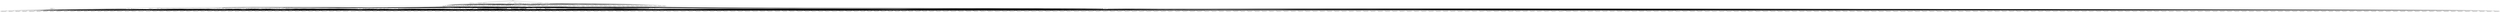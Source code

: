 strict digraph  {
	class_29 -> subclass_L;
	class_29 -> subclass_K;
	class_29 -> subclass_D;
	class_29 -> subclass_C;
	class_29 -> subclass_B;
	class_28 -> subclass_D;
	class_28 -> subclass_G;
	class_28 -> subclass_F;
	class_28 -> subclass_C;
	class_28 -> subclass_B;
	class_25 -> subclass_H;
	class_25 -> subclass_J;
	class_25 -> subclass_D;
	class_25 -> subclass_G;
	class_25 -> subclass_F;
	class_25 -> subclass_C;
	class_25 -> subclass_B;
	class_24 -> subclass_H;
	class_24 -> subclass_J;
	class_24 -> subclass_D;
	class_24 -> subclass_F;
	class_24 -> subclass_C;
	class_24 -> subclass_B;
	class_27 -> subclass_M;
	class_27 -> subclass_L;
	class_27 -> subclass_N;
	class_27 -> subclass_H;
	class_27 -> subclass_K;
	class_27 -> subclass_J;
	class_27 -> subclass_D;
	class_27 -> subclass_G;
	class_27 -> subclass_F;
	class_27 -> subclass_C;
	class_27 -> subclass_B;
	class_26 -> subclass_D;
	class_26 -> subclass_F;
	class_26 -> subclass_B;
	class_21 -> subclass_M;
	class_21 -> subclass_L;
	class_21 -> subclass_H;
	class_21 -> subclass_K;
	class_21 -> subclass_J;
	class_21 -> subclass_D;
	class_21 -> subclass_G;
	class_21 -> subclass_F;
	class_21 -> subclass_C;
	class_21 -> subclass_Y;
	class_21 -> subclass_V;
	class_21 -> subclass_Q;
	class_21 -> subclass_P;
	class_21 -> subclass_S;
	class_21 -> subclass_B;
	class_21 -> subclass_W;
	class_23 -> subclass_M;
	class_23 -> subclass_L;
	class_23 -> subclass_N;
	class_23 -> subclass_H;
	class_23 -> subclass_K;
	class_23 -> subclass_J;
	class_23 -> subclass_D;
	class_23 -> subclass_G;
	class_23 -> subclass_F;
	class_23 -> subclass_C;
	class_23 -> subclass_Q;
	class_23 -> subclass_P;
	class_23 -> subclass_R;
	class_23 -> subclass_B;
	class_22 -> subclass_K;
	class_22 -> subclass_D;
	class_22 -> subclass_G;
	class_22 -> subclass_F;
	class_22 -> subclass_C;
	class_22 -> subclass_B;
	subclass_M -> "main-group_0047";
	subclass_M -> "main-group_149";
	subclass_M -> "main-group_147";
	subclass_M -> "main-group_145";
	subclass_M -> "main-group_71";
	subclass_M -> "main-group_0001";
	subclass_M -> "main-group_0005";
	subclass_M -> "main-group_103";
	subclass_M -> "main-group_101";
	subclass_M -> "main-group_107";
	subclass_M -> "main-group_105";
	subclass_M -> "main-group_109";
	subclass_M -> "main-group_05";
	subclass_M -> "main-group_177";
	subclass_M -> "main-group_175";
	subclass_M -> "main-group_173";
	subclass_M -> "main-group_171";
	subclass_M -> "main-group_01";
	subclass_M -> "main-group_49";
	subclass_M -> "main-group_45";
	subclass_M -> "main-group_47";
	subclass_M -> "main-group_41";
	subclass_M -> "main-group_43";
	subclass_M -> "main-group_8";
	subclass_M -> "main-group_9";
	subclass_M -> "main-group_02";
	subclass_M -> "main-group_0";
	subclass_M -> "main-group_1";
	subclass_M -> "main-group_2";
	subclass_M -> "main-group_3";
	subclass_M -> "main-group_4";
	subclass_M -> "main-group_5";
	subclass_M -> "main-group_6";
	subclass_M -> "main-group_7";
	subclass_M -> "main-group_39";
	subclass_M -> "main-group_31";
	subclass_M -> "main-group_33";
	subclass_M -> "main-group_35";
	subclass_M -> "main-group_36";
	subclass_M -> "main-group_37";
	subclass_M -> "main-group_139";
	subclass_M -> "main-group_133";
	subclass_M -> "main-group_131";
	subclass_M -> "main-group_136";
	subclass_M -> "main-group_137";
	subclass_M -> "main-group_135";
	subclass_M -> "main-group_03";
	subclass_M -> "main-group_07";
	subclass_M -> "main-group_09";
	subclass_M -> "main-group_0011";
	subclass_M -> "main-group_143";
	subclass_M -> "main-group_141";
	subclass_M -> "main-group_165";
	subclass_M -> "main-group_167";
	subclass_M -> "main-group_161";
	subclass_M -> "main-group_163";
	subclass_M -> "main-group_169";
	subclass_M -> "main-group_59";
	subclass_M -> "main-group_57";
	subclass_M -> "main-group_55";
	subclass_M -> "main-group_53";
	subclass_M -> "main-group_51";
	subclass_M -> "main-group_129";
	subclass_M -> "main-group_121";
	subclass_M -> "main-group_123";
	subclass_M -> "main-group_125";
	subclass_M -> "main-group_127";
	subclass_M -> "main-group_12";
	subclass_M -> "main-group_13";
	subclass_M -> "main-group_10";
	subclass_M -> "main-group_11";
	subclass_M -> "main-group_16";
	subclass_M -> "main-group_17";
	subclass_M -> "main-group_14";
	subclass_M -> "main-group_15";
	subclass_M -> "main-group_19";
	subclass_M -> "main-group_0021";
	subclass_M -> "main-group_151";
	subclass_M -> "main-group_153";
	subclass_M -> "main-group_155";
	subclass_M -> "main-group_157";
	subclass_M -> "main-group_159";
	subclass_M -> "main-group_69";
	subclass_M -> "main-group_63";
	subclass_M -> "main-group_61";
	subclass_M -> "main-group_67";
	subclass_M -> "main-group_65";
	subclass_M -> "main-group_115";
	subclass_M -> "main-group_117";
	subclass_M -> "main-group_111";
	subclass_M -> "main-group_113";
	subclass_M -> "main-group_119";
	subclass_M -> "main-group_99";
	subclass_M -> "main-group_29";
	subclass_M -> "main-group_27";
	subclass_M -> "main-group_26";
	subclass_M -> "main-group_25";
	subclass_M -> "main-group_23";
	subclass_M -> "main-group_21";
	subclass_M -> "main-group_20";
	subclass_L -> "main-group_75";
	subclass_L -> "main-group_77";
	subclass_L -> "main-group_71";
	subclass_L -> "main-group_73";
	subclass_L -> "main-group_79";
	subclass_L -> "main-group_0003";
	subclass_L -> "main-group_0001";
	subclass_L -> "main-group_0004";
	subclass_L -> "main-group_0009";
	subclass_L -> "main-group_101";
	subclass_L -> "main-group_05";
	subclass_L -> "main-group_01";
	subclass_L -> "main-group_49";
	subclass_L -> "main-group_45";
	subclass_L -> "main-group_47";
	subclass_L -> "main-group_41";
	subclass_L -> "main-group_43";
	subclass_L -> "main-group_8";
	subclass_L -> "main-group_9";
	subclass_L -> "main-group_02";
	subclass_L -> "main-group_0";
	subclass_L -> "main-group_1";
	subclass_L -> "main-group_2";
	subclass_L -> "main-group_3";
	subclass_L -> "main-group_4";
	subclass_L -> "main-group_5";
	subclass_L -> "main-group_7";
	subclass_L -> "main-group_39";
	subclass_L -> "main-group_30";
	subclass_L -> "main-group_31";
	subclass_L -> "main-group_33";
	subclass_L -> "main-group_35";
	subclass_L -> "main-group_37";
	subclass_L -> "main-group_0059";
	subclass_L -> "main-group_0055";
	subclass_L -> "main-group_03";
	subclass_L -> "main-group_07";
	subclass_L -> "main-group_09";
	subclass_L -> "main-group_58";
	subclass_L -> "main-group_59";
	subclass_L -> "main-group_57";
	subclass_L -> "main-group_55";
	subclass_L -> "main-group_53";
	subclass_L -> "main-group_51";
	subclass_L -> "main-group_12";
	subclass_L -> "main-group_13";
	subclass_L -> "main-group_10";
	subclass_L -> "main-group_11";
	subclass_L -> "main-group_16";
	subclass_L -> "main-group_17";
	subclass_L -> "main-group_14";
	subclass_L -> "main-group_15";
	subclass_L -> "main-group_19";
	subclass_L -> "main-group_89";
	subclass_L -> "main-group_81";
	subclass_L -> "main-group_83";
	subclass_L -> "main-group_85";
	subclass_L -> "main-group_87";
	subclass_L -> "main-group_0023";
	subclass_L -> "main-group_69";
	subclass_L -> "main-group_63";
	subclass_L -> "main-group_61";
	subclass_L -> "main-group_67";
	subclass_L -> "main-group_65";
	subclass_L -> "main-group_99";
	subclass_L -> "main-group_93";
	subclass_L -> "main-group_91";
	subclass_L -> "main-group_97";
	subclass_L -> "main-group_95";
	subclass_L -> "main-group_29";
	subclass_L -> "main-group_28";
	subclass_L -> "main-group_27";
	subclass_L -> "main-group_26";
	subclass_L -> "main-group_25";
	subclass_L -> "main-group_24";
	subclass_L -> "main-group_23";
	subclass_L -> "main-group_22";
	subclass_L -> "main-group_21";
	subclass_N -> "main-group_0033";
	subclass_N -> "main-group_0031";
	subclass_N -> "main-group_80";
	subclass_N -> "main-group_70";
	subclass_N -> "main-group_0002";
	subclass_N -> "main-group_0007";
	subclass_N -> "main-group_0005";
	subclass_N -> "main-group_0009";
	subclass_N -> "main-group_101";
	subclass_N -> "main-group_05";
	subclass_N -> "main-group_04";
	subclass_N -> "main-group_01";
	subclass_N -> "main-group_49";
	subclass_N -> "main-group_45";
	subclass_N -> "main-group_47";
	subclass_N -> "main-group_41";
	subclass_N -> "main-group_40";
	subclass_N -> "main-group_43";
	subclass_N -> "main-group_9";
	subclass_N -> "main-group_02";
	subclass_N -> "main-group_1";
	subclass_N -> "main-group_2";
	subclass_N -> "main-group_3";
	subclass_N -> "main-group_4";
	subclass_N -> "main-group_5";
	subclass_N -> "main-group_6";
	subclass_N -> "main-group_7";
	subclass_N -> "main-group_39";
	subclass_N -> "main-group_30";
	subclass_N -> "main-group_31";
	subclass_N -> "main-group_33";
	subclass_N -> "main-group_35";
	subclass_N -> "main-group_37";
	subclass_N -> "main-group_03";
	subclass_N -> "main-group_07";
	subclass_N -> "main-group_09";
	subclass_N -> "main-group_0011";
	subclass_N -> "main-group_59";
	subclass_N -> "main-group_57";
	subclass_N -> "main-group_55";
	subclass_N -> "main-group_53";
	subclass_N -> "main-group_50";
	subclass_N -> "main-group_51";
	subclass_N -> "main-group_12";
	subclass_N -> "main-group_13";
	subclass_N -> "main-group_10";
	subclass_N -> "main-group_11";
	subclass_N -> "main-group_17";
	subclass_N -> "main-group_15";
	subclass_N -> "main-group_19";
	subclass_N -> "main-group_63";
	subclass_N -> "main-group_61";
	subclass_N -> "main-group_60";
	subclass_N -> "main-group_65";
	subclass_N -> "main-group_99";
	subclass_N -> "main-group_29";
	subclass_N -> "main-group_27";
	subclass_N -> "main-group_25";
	subclass_N -> "main-group_24";
	subclass_N -> "main-group_23";
	subclass_N -> "main-group_22";
	subclass_N -> "main-group_21";
	subclass_N -> "main-group_20";
	subclass_H -> "main-group_0048";
	subclass_H -> "main-group_0033";
	subclass_H -> "main-group_75";
	subclass_H -> "main-group_77";
	subclass_H -> "main-group_71";
	subclass_H -> "main-group_73";
	subclass_H -> "main-group_79";
	subclass_H -> "main-group_0003";
	subclass_H -> "main-group_0001";
	subclass_H -> "main-group_0007";
	subclass_H -> "main-group_05";
	subclass_H -> "main-group_04";
	subclass_H -> "main-group_01";
	subclass_H -> "main-group_49";
	subclass_H -> "main-group_48";
	subclass_H -> "main-group_45";
	subclass_H -> "main-group_47";
	subclass_H -> "main-group_41";
	subclass_H -> "main-group_40";
	subclass_H -> "main-group_43";
	subclass_H -> "main-group_42";
	subclass_H -> "main-group_8";
	subclass_H -> "main-group_9";
	subclass_H -> "main-group_1";
	subclass_H -> "main-group_2";
	subclass_H -> "main-group_3";
	subclass_H -> "main-group_4";
	subclass_H -> "main-group_5";
	subclass_H -> "main-group_6";
	subclass_H -> "main-group_7";
	subclass_H -> "main-group_39";
	subclass_H -> "main-group_30";
	subclass_H -> "main-group_31";
	subclass_H -> "main-group_33";
	subclass_H -> "main-group_35";
	subclass_H -> "main-group_36";
	subclass_H -> "main-group_37";
	subclass_H -> "main-group_03";
	subclass_H -> "main-group_07";
	subclass_H -> "main-group_06";
	subclass_H -> "main-group_09";
	subclass_H -> "main-group_0015";
	subclass_H -> "main-group_59";
	subclass_H -> "main-group_57";
	subclass_H -> "main-group_54";
	subclass_H -> "main-group_55";
	subclass_H -> "main-group_53";
	subclass_H -> "main-group_50";
	subclass_H -> "main-group_51";
	subclass_H -> "main-group_12";
	subclass_H -> "main-group_13";
	subclass_H -> "main-group_10";
	subclass_H -> "main-group_11";
	subclass_H -> "main-group_16";
	subclass_H -> "main-group_17";
	subclass_H -> "main-group_14";
	subclass_H -> "main-group_15";
	subclass_H -> "main-group_18";
	subclass_H -> "main-group_19";
	subclass_H -> "main-group_89";
	subclass_H -> "main-group_81";
	subclass_H -> "main-group_83";
	subclass_H -> "main-group_85";
	subclass_H -> "main-group_87";
	subclass_H -> "main-group_69";
	subclass_H -> "main-group_63";
	subclass_H -> "main-group_61";
	subclass_H -> "main-group_60";
	subclass_H -> "main-group_67";
	subclass_H -> "main-group_65";
	subclass_H -> "main-group_99";
	subclass_H -> "main-group_29";
	subclass_H -> "main-group_27";
	subclass_H -> "main-group_26";
	subclass_H -> "main-group_25";
	subclass_H -> "main-group_23";
	subclass_H -> "main-group_21";
	subclass_H -> "main-group_20";
	subclass_K -> "main-group_0047";
	subclass_K -> "main-group_0044";
	subclass_K -> "main-group_0038";
	subclass_K -> "main-group_0039";
	subclass_K -> "main-group_0031";
	subclass_K -> "main-group_0036";
	subclass_K -> "main-group_80";
	subclass_K -> "main-group_74";
	subclass_K -> "main-group_75";
	subclass_K -> "main-group_77";
	subclass_K -> "main-group_71";
	subclass_K -> "main-group_73";
	subclass_K -> "main-group_79";
	subclass_K -> "main-group_0003";
	subclass_K -> "main-group_0001";
	subclass_K -> "main-group_0005";
	subclass_K -> "main-group_0009";
	subclass_K -> "main-group_0008";
	subclass_K -> "main-group_103";
	subclass_K -> "main-group_101";
	subclass_K -> "main-group_105";
	subclass_K -> "main-group_05";
	subclass_K -> "main-group_01";
	subclass_K -> "main-group_49";
	subclass_K -> "main-group_48";
	subclass_K -> "main-group_45";
	subclass_K -> "main-group_44";
	subclass_K -> "main-group_47";
	subclass_K -> "main-group_41";
	subclass_K -> "main-group_40";
	subclass_K -> "main-group_43";
	subclass_K -> "main-group_8";
	subclass_K -> "main-group_9";
	subclass_K -> "main-group_0";
	subclass_K -> "main-group_1";
	subclass_K -> "main-group_2";
	subclass_K -> "main-group_3";
	subclass_K -> "main-group_4";
	subclass_K -> "main-group_5";
	subclass_K -> "main-group_6";
	subclass_K -> "main-group_7";
	subclass_K -> "main-group_38";
	subclass_K -> "main-group_39";
	subclass_K -> "main-group_30";
	subclass_K -> "main-group_31";
	subclass_K -> "main-group_33";
	subclass_K -> "main-group_35";
	subclass_K -> "main-group_36";
	subclass_K -> "main-group_37";
	subclass_K -> "main-group_133";
	subclass_K -> "main-group_131";
	subclass_K -> "main-group_135";
	subclass_K -> "main-group_03";
	subclass_K -> "main-group_07";
	subclass_K -> "main-group_09";
	subclass_K -> "main-group_0017";
	subclass_K -> "main-group_0019";
	subclass_K -> "main-group_505";
	subclass_K -> "main-group_227";
	subclass_K -> "main-group_59";
	subclass_K -> "main-group_57";
	subclass_K -> "main-group_55";
	subclass_K -> "main-group_53";
	subclass_K -> "main-group_50";
	subclass_K -> "main-group_51";
	subclass_K -> "main-group_129";
	subclass_K -> "main-group_125";
	subclass_K -> "main-group_127";
	subclass_K -> "main-group_12";
	subclass_K -> "main-group_13";
	subclass_K -> "main-group_10";
	subclass_K -> "main-group_11";
	subclass_K -> "main-group_16";
	subclass_K -> "main-group_17";
	subclass_K -> "main-group_14";
	subclass_K -> "main-group_15";
	subclass_K -> "main-group_19";
	subclass_K -> "main-group_89";
	subclass_K -> "main-group_81";
	subclass_K -> "main-group_83";
	subclass_K -> "main-group_85";
	subclass_K -> "main-group_87";
	subclass_K -> "main-group_301";
	subclass_K -> "main-group_307";
	subclass_K -> "main-group_309";
	subclass_K -> "main-group_69";
	subclass_K -> "main-group_63";
	subclass_K -> "main-group_61";
	subclass_K -> "main-group_67";
	subclass_K -> "main-group_65";
	subclass_K -> "main-group_705";
	subclass_K -> "main-group_99";
	subclass_K -> "main-group_93";
	subclass_K -> "main-group_91";
	subclass_K -> "main-group_96";
	subclass_K -> "main-group_97";
	subclass_K -> "main-group_95";
	subclass_K -> "main-group_29";
	subclass_K -> "main-group_28";
	subclass_K -> "main-group_27";
	subclass_K -> "main-group_26";
	subclass_K -> "main-group_25";
	subclass_K -> "main-group_24";
	subclass_K -> "main-group_23";
	subclass_K -> "main-group_21";
	subclass_K -> "main-group_20";
	subclass_J -> "main-group_201";
	subclass_J -> "main-group_191";
	subclass_J -> "main-group_149";
	subclass_J -> "main-group_147";
	subclass_J -> "main-group_145";
	subclass_J -> "main-group_75";
	subclass_J -> "main-group_71";
	subclass_J -> "main-group_73";
	subclass_J -> "main-group_0003";
	subclass_J -> "main-group_103";
	subclass_J -> "main-group_101";
	subclass_J -> "main-group_107";
	subclass_J -> "main-group_105";
	subclass_J -> "main-group_109";
	subclass_J -> "main-group_197";
	subclass_J -> "main-group_05";
	subclass_J -> "main-group_177";
	subclass_J -> "main-group_175";
	subclass_J -> "main-group_171";
	subclass_J -> "main-group_179";
	subclass_J -> "main-group_01";
	subclass_J -> "main-group_49";
	subclass_J -> "main-group_45";
	subclass_J -> "main-group_44";
	subclass_J -> "main-group_47";
	subclass_J -> "main-group_41";
	subclass_J -> "main-group_40";
	subclass_J -> "main-group_43";
	subclass_J -> "main-group_42";
	subclass_J -> "main-group_8";
	subclass_J -> "main-group_9";
	subclass_J -> "main-group_02";
	subclass_J -> "main-group_1";
	subclass_J -> "main-group_2";
	subclass_J -> "main-group_3";
	subclass_J -> "main-group_4";
	subclass_J -> "main-group_5";
	subclass_J -> "main-group_6";
	subclass_J -> "main-group_7";
	subclass_J -> "main-group_38";
	subclass_J -> "main-group_39";
	subclass_J -> "main-group_193";
	subclass_J -> "main-group_08";
	subclass_J -> "main-group_31";
	subclass_J -> "main-group_32";
	subclass_J -> "main-group_33";
	subclass_J -> "main-group_35";
	subclass_J -> "main-group_36";
	subclass_J -> "main-group_37";
	subclass_J -> "main-group_139";
	subclass_J -> "main-group_133";
	subclass_J -> "main-group_131";
	subclass_J -> "main-group_135";
	subclass_J -> "main-group_03";
	subclass_J -> "main-group_07";
	subclass_J -> "main-group_09";
	subclass_J -> "main-group_143";
	subclass_J -> "main-group_167";
	subclass_J -> "main-group_161";
	subclass_J -> "main-group_163";
	subclass_J -> "main-group_169";
	subclass_J -> "main-group_53";
	subclass_J -> "main-group_50";
	subclass_J -> "main-group_51";
	subclass_J -> "main-group_129";
	subclass_J -> "main-group_121";
	subclass_J -> "main-group_123";
	subclass_J -> "main-group_125";
	subclass_J -> "main-group_127";
	subclass_J -> "main-group_12";
	subclass_J -> "main-group_13";
	subclass_J -> "main-group_10";
	subclass_J -> "main-group_11";
	subclass_J -> "main-group_16";
	subclass_J -> "main-group_17";
	subclass_J -> "main-group_14";
	subclass_J -> "main-group_15";
	subclass_J -> "main-group_18";
	subclass_J -> "main-group_19";
	subclass_J -> "main-group_199";
	subclass_J -> "main-group_195";
	subclass_J -> "main-group_183";
	subclass_J -> "main-group_181";
	subclass_J -> "main-group_151";
	subclass_J -> "main-group_153";
	subclass_J -> "main-group_155";
	subclass_J -> "main-group_157";
	subclass_J -> "main-group_159";
	subclass_J -> "main-group_69";
	subclass_J -> "main-group_63";
	subclass_J -> "main-group_61";
	subclass_J -> "main-group_65";
	subclass_J -> "main-group_115";
	subclass_J -> "main-group_111";
	subclass_J -> "main-group_113";
	subclass_J -> "main-group_119";
	subclass_J -> "main-group_189";
	subclass_J -> "main-group_99";
	subclass_J -> "main-group_29";
	subclass_J -> "main-group_27";
	subclass_J -> "main-group_25";
	subclass_J -> "main-group_23";
	subclass_J -> "main-group_21";
	subclass_J -> "main-group_20";
	subclass_E -> "main-group_1";
	subclass_E -> "main-group_3";
	subclass_D -> "main-group_0047";
	subclass_D -> "main-group_331";
	subclass_D -> "main-group_487";
	subclass_D -> "main-group_489";
	subclass_D -> "main-group_209";
	subclass_D -> "main-group_201";
	subclass_D -> "main-group_203";
	subclass_D -> "main-group_205";
	subclass_D -> "main-group_207";
	subclass_D -> "main-group_419";
	subclass_D -> "main-group_80";
	subclass_D -> "main-group_415";
	subclass_D -> "main-group_417";
	subclass_D -> "main-group_411";
	subclass_D -> "main-group_413";
	subclass_D -> "main-group_339";
	subclass_D -> "main-group_191";
	subclass_D -> "main-group_149";
	subclass_D -> "main-group_147";
	subclass_D -> "main-group_145";
	subclass_D -> "main-group_337";
	subclass_D -> "main-group_333";
	subclass_D -> "main-group_75";
	subclass_D -> "main-group_76";
	subclass_D -> "main-group_77";
	subclass_D -> "main-group_71";
	subclass_D -> "main-group_73";
	subclass_D -> "main-group_78";
	subclass_D -> "main-group_79";
	subclass_D -> "main-group_0003";
	subclass_D -> "main-group_0001";
	subclass_D -> "main-group_0005";
	subclass_D -> "main-group_0009";
	subclass_D -> "main-group_249";
	subclass_D -> "main-group_245";
	subclass_D -> "main-group_247";
	subclass_D -> "main-group_241";
	subclass_D -> "main-group_243";
	subclass_D -> "main-group_451";
	subclass_D -> "main-group_519";
	subclass_D -> "main-group_453";
	subclass_D -> "main-group_455";
	subclass_D -> "main-group_457";
	subclass_D -> "main-group_459";
	subclass_D -> "main-group_513";
	subclass_D -> "main-group_515";
	subclass_D -> "main-group_517";
	subclass_D -> "main-group_103";
	subclass_D -> "main-group_101";
	subclass_D -> "main-group_100";
	subclass_D -> "main-group_107";
	subclass_D -> "main-group_105";
	subclass_D -> "main-group_109";
	subclass_D -> "main-group_197";
	subclass_D -> "main-group_05";
	subclass_D -> "main-group_177";
	subclass_D -> "main-group_175";
	subclass_D -> "main-group_173";
	subclass_D -> "main-group_171";
	subclass_D -> "main-group_179";
	subclass_D -> "main-group_275";
	subclass_D -> "main-group_01";
	subclass_D -> "main-group_49";
	subclass_D -> "main-group_48";
	subclass_D -> "main-group_45";
	subclass_D -> "main-group_44";
	subclass_D -> "main-group_47";
	subclass_D -> "main-group_46";
	subclass_D -> "main-group_41";
	subclass_D -> "main-group_40";
	subclass_D -> "main-group_43";
	subclass_D -> "main-group_42";
	subclass_D -> "main-group_8";
	subclass_D -> "main-group_9";
	subclass_D -> "main-group_1";
	subclass_D -> "main-group_2";
	subclass_D -> "main-group_3";
	subclass_D -> "main-group_4";
	subclass_D -> "main-group_5";
	subclass_D -> "main-group_6";
	subclass_D -> "main-group_7";
	subclass_D -> "main-group_39";
	subclass_D -> "main-group_193";
	subclass_D -> "main-group_30";
	subclass_D -> "main-group_31";
	subclass_D -> "main-group_33";
	subclass_D -> "main-group_34";
	subclass_D -> "main-group_35";
	subclass_D -> "main-group_36";
	subclass_D -> "main-group_37";
	subclass_D -> "main-group_0057";
	subclass_D -> "main-group_281";
	subclass_D -> "main-group_283";
	subclass_D -> "main-group_285";
	subclass_D -> "main-group_323";
	subclass_D -> "main-group_321";
	subclass_D -> "main-group_327";
	subclass_D -> "main-group_325";
	subclass_D -> "main-group_495";
	subclass_D -> "main-group_497";
	subclass_D -> "main-group_491";
	subclass_D -> "main-group_493";
	subclass_D -> "main-group_499";
	subclass_D -> "main-group_498";
	subclass_D -> "main-group_217";
	subclass_D -> "main-group_215";
	subclass_D -> "main-group_213";
	subclass_D -> "main-group_211";
	subclass_D -> "main-group_219";
	subclass_D -> "main-group_421";
	subclass_D -> "main-group_271";
	subclass_D -> "main-group_273";
	subclass_D -> "main-group_139";
	subclass_D -> "main-group_133";
	subclass_D -> "main-group_131";
	subclass_D -> "main-group_137";
	subclass_D -> "main-group_135";
	subclass_D -> "main-group_277";
	subclass_D -> "main-group_03";
	subclass_D -> "main-group_07";
	subclass_D -> "main-group_06";
	subclass_D -> "main-group_09";
	subclass_D -> "main-group_0013";
	subclass_D -> "main-group_0019";
	subclass_D -> "main-group_473";
	subclass_D -> "main-group_259";
	subclass_D -> "main-group_253";
	subclass_D -> "main-group_251";
	subclass_D -> "main-group_257";
	subclass_D -> "main-group_255";
	subclass_D -> "main-group_313";
	subclass_D -> "main-group_317";
	subclass_D -> "main-group_315";
	subclass_D -> "main-group_143";
	subclass_D -> "main-group_319";
	subclass_D -> "main-group_461";
	subclass_D -> "main-group_463";
	subclass_D -> "main-group_507";
	subclass_D -> "main-group_505";
	subclass_D -> "main-group_503";
	subclass_D -> "main-group_141";
	subclass_D -> "main-group_501";
	subclass_D -> "main-group_229";
	subclass_D -> "main-group_227";
	subclass_D -> "main-group_225";
	subclass_D -> "main-group_223";
	subclass_D -> "main-group_221";
	subclass_D -> "main-group_165";
	subclass_D -> "main-group_167";
	subclass_D -> "main-group_161";
	subclass_D -> "main-group_163";
	subclass_D -> "main-group_169";
	subclass_D -> "main-group_59";
	subclass_D -> "main-group_57";
	subclass_D -> "main-group_55";
	subclass_D -> "main-group_53";
	subclass_D -> "main-group_50";
	subclass_D -> "main-group_51";
	subclass_D -> "main-group_295";
	subclass_D -> "main-group_293";
	subclass_D -> "main-group_291";
	subclass_D -> "main-group_263";
	subclass_D -> "main-group_261";
	subclass_D -> "main-group_267";
	subclass_D -> "main-group_265";
	subclass_D -> "main-group_345";
	subclass_D -> "main-group_347";
	subclass_D -> "main-group_269";
	subclass_D -> "main-group_341";
	subclass_D -> "main-group_129";
	subclass_D -> "main-group_121";
	subclass_D -> "main-group_123";
	subclass_D -> "main-group_125";
	subclass_D -> "main-group_127";
	subclass_D -> "main-group_12";
	subclass_D -> "main-group_13";
	subclass_D -> "main-group_10";
	subclass_D -> "main-group_11";
	subclass_D -> "main-group_16";
	subclass_D -> "main-group_17";
	subclass_D -> "main-group_14";
	subclass_D -> "main-group_15";
	subclass_D -> "main-group_18";
	subclass_D -> "main-group_19";
	subclass_D -> "main-group_89";
	subclass_D -> "main-group_88";
	subclass_D -> "main-group_199";
	subclass_D -> "main-group_81";
	subclass_D -> "main-group_195";
	subclass_D -> "main-group_83";
	subclass_D -> "main-group_82";
	subclass_D -> "main-group_85";
	subclass_D -> "main-group_84";
	subclass_D -> "main-group_87";
	subclass_D -> "main-group_86";
	subclass_D -> "main-group_311";
	subclass_D -> "main-group_301";
	subclass_D -> "main-group_303";
	subclass_D -> "main-group_305";
	subclass_D -> "main-group_307";
	subclass_D -> "main-group_309";
	subclass_D -> "main-group_471";
	subclass_D -> "main-group_477";
	subclass_D -> "main-group_475";
	subclass_D -> "main-group_183";
	subclass_D -> "main-group_0027";
	subclass_D -> "main-group_181";
	subclass_D -> "main-group_0023";
	subclass_D -> "main-group_187";
	subclass_D -> "main-group_239";
	subclass_D -> "main-group_235";
	subclass_D -> "main-group_237";
	subclass_D -> "main-group_231";
	subclass_D -> "main-group_233";
	subclass_D -> "main-group_409";
	subclass_D -> "main-group_407";
	subclass_D -> "main-group_405";
	subclass_D -> "main-group_403";
	subclass_D -> "main-group_401";
	subclass_D -> "main-group_151";
	subclass_D -> "main-group_153";
	subclass_D -> "main-group_155";
	subclass_D -> "main-group_157";
	subclass_D -> "main-group_159";
	subclass_D -> "main-group_69";
	subclass_D -> "main-group_63";
	subclass_D -> "main-group_61";
	subclass_D -> "main-group_67";
	subclass_D -> "main-group_66";
	subclass_D -> "main-group_65";
	subclass_D -> "main-group_999";
	subclass_D -> "main-group_279";
	subclass_D -> "main-group_521";
	subclass_D -> "main-group_115";
	subclass_D -> "main-group_117";
	subclass_D -> "main-group_111";
	subclass_D -> "main-group_113";
	subclass_D -> "main-group_119";
	subclass_D -> "main-group_335";
	subclass_D -> "main-group_189";
	subclass_D -> "main-group_99";
	subclass_D -> "main-group_93";
	subclass_D -> "main-group_90";
	subclass_D -> "main-group_91";
	subclass_D -> "main-group_185";
	subclass_D -> "main-group_95";
	subclass_D -> "main-group_29";
	subclass_D -> "main-group_28";
	subclass_D -> "main-group_27";
	subclass_D -> "main-group_26";
	subclass_D -> "main-group_25";
	subclass_D -> "main-group_24";
	subclass_D -> "main-group_23";
	subclass_D -> "main-group_22";
	subclass_D -> "main-group_21";
	subclass_D -> "main-group_20";
	subclass_G -> "main-group_0047";
	subclass_G -> "main-group_75";
	subclass_G -> "main-group_77";
	subclass_G -> "main-group_70";
	subclass_G -> "main-group_71";
	subclass_G -> "main-group_73";
	subclass_G -> "main-group_79";
	subclass_G -> "main-group_0001";
	subclass_G -> "main-group_0007";
	subclass_G -> "main-group_101";
	subclass_G -> "main-group_05";
	subclass_G -> "main-group_04";
	subclass_G -> "main-group_01";
	subclass_G -> "main-group_49";
	subclass_G -> "main-group_45";
	subclass_G -> "main-group_47";
	subclass_G -> "main-group_41";
	subclass_G -> "main-group_43";
	subclass_G -> "main-group_8";
	subclass_G -> "main-group_9";
	subclass_G -> "main-group_0";
	subclass_G -> "main-group_1";
	subclass_G -> "main-group_2";
	subclass_G -> "main-group_3";
	subclass_G -> "main-group_4";
	subclass_G -> "main-group_5";
	subclass_G -> "main-group_6";
	subclass_G -> "main-group_7";
	subclass_G -> "main-group_39";
	subclass_G -> "main-group_30";
	subclass_G -> "main-group_31";
	subclass_G -> "main-group_32";
	subclass_G -> "main-group_33";
	subclass_G -> "main-group_35";
	subclass_G -> "main-group_37";
	subclass_G -> "main-group_03";
	subclass_G -> "main-group_07";
	subclass_G -> "main-group_09";
	subclass_G -> "main-group_59";
	subclass_G -> "main-group_56";
	subclass_G -> "main-group_57";
	subclass_G -> "main-group_54";
	subclass_G -> "main-group_55";
	subclass_G -> "main-group_53";
	subclass_G -> "main-group_50";
	subclass_G -> "main-group_51";
	subclass_G -> "main-group_12";
	subclass_G -> "main-group_13";
	subclass_G -> "main-group_10";
	subclass_G -> "main-group_11";
	subclass_G -> "main-group_16";
	subclass_G -> "main-group_17";
	subclass_G -> "main-group_14";
	subclass_G -> "main-group_15";
	subclass_G -> "main-group_18";
	subclass_G -> "main-group_19";
	subclass_G -> "main-group_81";
	subclass_G -> "main-group_83";
	subclass_G -> "main-group_85";
	subclass_G -> "main-group_69";
	subclass_G -> "main-group_63";
	subclass_G -> "main-group_61";
	subclass_G -> "main-group_60";
	subclass_G -> "main-group_67";
	subclass_G -> "main-group_65";
	subclass_G -> "main-group_64";
	subclass_G -> "main-group_0077";
	subclass_G -> "main-group_99";
	subclass_G -> "main-group_29";
	subclass_G -> "main-group_28";
	subclass_G -> "main-group_27";
	subclass_G -> "main-group_25";
	subclass_G -> "main-group_23";
	subclass_G -> "main-group_21";
	subclass_F -> "main-group_75";
	subclass_F -> "main-group_71";
	subclass_F -> "main-group_73";
	subclass_F -> "main-group_79";
	subclass_F -> "main-group_0003";
	subclass_F -> "main-group_0001";
	subclass_F -> "main-group_0007";
	subclass_F -> "main-group_0005";
	subclass_F -> "main-group_0009";
	subclass_F -> "main-group_244";
	subclass_F -> "main-group_246";
	subclass_F -> "main-group_240";
	subclass_F -> "main-group_242";
	subclass_F -> "main-group_103";
	subclass_F -> "main-group_101";
	subclass_F -> "main-group_05";
	subclass_F -> "main-group_171";
	subclass_F -> "main-group_04";
	subclass_F -> "main-group_275";
	subclass_F -> "main-group_01";
	subclass_F -> "main-group_49";
	subclass_F -> "main-group_45";
	subclass_F -> "main-group_47";
	subclass_F -> "main-group_41";
	subclass_F -> "main-group_40";
	subclass_F -> "main-group_43";
	subclass_F -> "main-group_8";
	subclass_F -> "main-group_9";
	subclass_F -> "main-group_02";
	subclass_F -> "main-group_0";
	subclass_F -> "main-group_1";
	subclass_F -> "main-group_2";
	subclass_F -> "main-group_3";
	subclass_F -> "main-group_4";
	subclass_F -> "main-group_5";
	subclass_F -> "main-group_6";
	subclass_F -> "main-group_7";
	subclass_F -> "main-group_38";
	subclass_F -> "main-group_39";
	subclass_F -> "main-group_30";
	subclass_F -> "main-group_31";
	subclass_F -> "main-group_32";
	subclass_F -> "main-group_33";
	subclass_F -> "main-group_34";
	subclass_F -> "main-group_35";
	subclass_F -> "main-group_36";
	subclass_F -> "main-group_37";
	subclass_F -> "main-group_283";
	subclass_F -> "main-group_285";
	subclass_F -> "main-group_287";
	subclass_F -> "main-group_289";
	subclass_F -> "main-group_216";
	subclass_F -> "main-group_214";
	subclass_F -> "main-group_212";
	subclass_F -> "main-group_210";
	subclass_F -> "main-group_218";
	subclass_F -> "main-group_271";
	subclass_F -> "main-group_273";
	subclass_F -> "main-group_138";
	subclass_F -> "main-group_132";
	subclass_F -> "main-group_130";
	subclass_F -> "main-group_136";
	subclass_F -> "main-group_134";
	subclass_F -> "main-group_03";
	subclass_F -> "main-group_07";
	subclass_F -> "main-group_09";
	subclass_F -> "main-group_0013";
	subclass_F -> "main-group_259";
	subclass_F -> "main-group_253";
	subclass_F -> "main-group_251";
	subclass_F -> "main-group_257";
	subclass_F -> "main-group_255";
	subclass_F -> "main-group_0015";
	subclass_F -> "main-group_228";
	subclass_F -> "main-group_226";
	subclass_F -> "main-group_224";
	subclass_F -> "main-group_222";
	subclass_F -> "main-group_220";
	subclass_F -> "main-group_165";
	subclass_F -> "main-group_167";
	subclass_F -> "main-group_161";
	subclass_F -> "main-group_169";
	subclass_F -> "main-group_58";
	subclass_F -> "main-group_59";
	subclass_F -> "main-group_57";
	subclass_F -> "main-group_55";
	subclass_F -> "main-group_53";
	subclass_F -> "main-group_51";
	subclass_F -> "main-group_299";
	subclass_F -> "main-group_297";
	subclass_F -> "main-group_295";
	subclass_F -> "main-group_293";
	subclass_F -> "main-group_292";
	subclass_F -> "main-group_291";
	subclass_F -> "main-group_290";
	subclass_F -> "main-group_263";
	subclass_F -> "main-group_261";
	subclass_F -> "main-group_267";
	subclass_F -> "main-group_265";
	subclass_F -> "main-group_128";
	subclass_F -> "main-group_120";
	subclass_F -> "main-group_122";
	subclass_F -> "main-group_124";
	subclass_F -> "main-group_126";
	subclass_F -> "main-group_12";
	subclass_F -> "main-group_13";
	subclass_F -> "main-group_10";
	subclass_F -> "main-group_11";
	subclass_F -> "main-group_16";
	subclass_F -> "main-group_17";
	subclass_F -> "main-group_14";
	subclass_F -> "main-group_15";
	subclass_F -> "main-group_18";
	subclass_F -> "main-group_19";
	subclass_F -> "main-group_89";
	subclass_F -> "main-group_81";
	subclass_F -> "main-group_83";
	subclass_F -> "main-group_85";
	subclass_F -> "main-group_87";
	subclass_F -> "main-group_0029";
	subclass_F -> "main-group_0025";
	subclass_F -> "main-group_0027";
	subclass_F -> "main-group_238";
	subclass_F -> "main-group_234";
	subclass_F -> "main-group_236";
	subclass_F -> "main-group_230";
	subclass_F -> "main-group_232";
	subclass_F -> "main-group_151";
	subclass_F -> "main-group_153";
	subclass_F -> "main-group_157";
	subclass_F -> "main-group_159";
	subclass_F -> "main-group_69";
	subclass_F -> "main-group_63";
	subclass_F -> "main-group_61";
	subclass_F -> "main-group_60";
	subclass_F -> "main-group_67";
	subclass_F -> "main-group_65";
	subclass_F -> "main-group_279";
	subclass_F -> "main-group_114";
	subclass_F -> "main-group_116";
	subclass_F -> "main-group_110";
	subclass_F -> "main-group_112";
	subclass_F -> "main-group_118";
	subclass_F -> "main-group_99";
	subclass_F -> "main-group_93";
	subclass_F -> "main-group_95";
	subclass_F -> "main-group_29";
	subclass_F -> "main-group_28";
	subclass_F -> "main-group_27";
	subclass_F -> "main-group_26";
	subclass_F -> "main-group_25";
	subclass_F -> "main-group_24";
	subclass_F -> "main-group_23";
	subclass_F -> "main-group_22";
	subclass_F -> "main-group_21";
	subclass_F -> "main-group_20";
	subclass_A -> "main-group_9";
	subclass_A -> "main-group_1";
	subclass_A -> "main-group_3";
	subclass_A -> "main-group_5";
	subclass_A -> "main-group_7";
	subclass_A -> "main-group_31";
	subclass_A -> "main-group_33";
	subclass_A -> "main-group_35";
	subclass_A -> "main-group_09";
	subclass_A -> "main-group_13";
	subclass_A -> "main-group_11";
	subclass_A -> "main-group_17";
	subclass_A -> "main-group_15";
	subclass_A -> "main-group_19";
	subclass_A -> "main-group_0021";
	subclass_A -> "main-group_99";
	subclass_A -> "main-group_29";
	subclass_A -> "main-group_27";
	subclass_A -> "main-group_25";
	subclass_A -> "main-group_23";
	subclass_A -> "main-group_21";
	subclass_C -> "main-group_0041";
	subclass_C -> "main-group_331";
	subclass_C -> "main-group_209";
	subclass_C -> "main-group_201";
	subclass_C -> "main-group_203";
	subclass_C -> "main-group_205";
	subclass_C -> "main-group_207";
	subclass_C -> "main-group_337";
	subclass_C -> "main-group_333";
	subclass_C -> "main-group_70";
	subclass_C -> "main-group_71";
	subclass_C -> "main-group_73";
	subclass_C -> "main-group_0003";
	subclass_C -> "main-group_0002";
	subclass_C -> "main-group_0001";
	subclass_C -> "main-group_0007";
	subclass_C -> "main-group_0009";
	subclass_C -> "main-group_249";
	subclass_C -> "main-group_245";
	subclass_C -> "main-group_247";
	subclass_C -> "main-group_241";
	subclass_C -> "main-group_243";
	subclass_C -> "main-group_101";
	subclass_C -> "main-group_05";
	subclass_C -> "main-group_04";
	subclass_C -> "main-group_275";
	subclass_C -> "main-group_01";
	subclass_C -> "main-group_49";
	subclass_C -> "main-group_45";
	subclass_C -> "main-group_44";
	subclass_C -> "main-group_47";
	subclass_C -> "main-group_46";
	subclass_C -> "main-group_41";
	subclass_C -> "main-group_43";
	subclass_C -> "main-group_8";
	subclass_C -> "main-group_9";
	subclass_C -> "main-group_02";
	subclass_C -> "main-group_0";
	subclass_C -> "main-group_1";
	subclass_C -> "main-group_2";
	subclass_C -> "main-group_3";
	subclass_C -> "main-group_4";
	subclass_C -> "main-group_5";
	subclass_C -> "main-group_6";
	subclass_C -> "main-group_7";
	subclass_C -> "main-group_38";
	subclass_C -> "main-group_39";
	subclass_C -> "main-group_30";
	subclass_C -> "main-group_31";
	subclass_C -> "main-group_32";
	subclass_C -> "main-group_33";
	subclass_C -> "main-group_35";
	subclass_C -> "main-group_37";
	subclass_C -> "main-group_281";
	subclass_C -> "main-group_329";
	subclass_C -> "main-group_323";
	subclass_C -> "main-group_321";
	subclass_C -> "main-group_327";
	subclass_C -> "main-group_325";
	subclass_C -> "main-group_217";
	subclass_C -> "main-group_215";
	subclass_C -> "main-group_213";
	subclass_C -> "main-group_211";
	subclass_C -> "main-group_219";
	subclass_C -> "main-group_271";
	subclass_C -> "main-group_273";
	subclass_C -> "main-group_277";
	subclass_C -> "main-group_03";
	subclass_C -> "main-group_07";
	subclass_C -> "main-group_09";
	subclass_C -> "main-group_0011";
	subclass_C -> "main-group_0013";
	subclass_C -> "main-group_0018";
	subclass_C -> "main-group_259";
	subclass_C -> "main-group_253";
	subclass_C -> "main-group_251";
	subclass_C -> "main-group_257";
	subclass_C -> "main-group_255";
	subclass_C -> "main-group_313";
	subclass_C -> "main-group_317";
	subclass_C -> "main-group_315";
	subclass_C -> "main-group_319";
	subclass_C -> "main-group_229";
	subclass_C -> "main-group_227";
	subclass_C -> "main-group_225";
	subclass_C -> "main-group_223";
	subclass_C -> "main-group_221";
	subclass_C -> "main-group_59";
	subclass_C -> "main-group_57";
	subclass_C -> "main-group_55";
	subclass_C -> "main-group_53";
	subclass_C -> "main-group_50";
	subclass_C -> "main-group_51";
	subclass_C -> "main-group_291";
	subclass_C -> "main-group_263";
	subclass_C -> "main-group_261";
	subclass_C -> "main-group_267";
	subclass_C -> "main-group_265";
	subclass_C -> "main-group_269";
	subclass_C -> "main-group_121";
	subclass_C -> "main-group_12";
	subclass_C -> "main-group_13";
	subclass_C -> "main-group_10";
	subclass_C -> "main-group_11";
	subclass_C -> "main-group_16";
	subclass_C -> "main-group_17";
	subclass_C -> "main-group_14";
	subclass_C -> "main-group_15";
	subclass_C -> "main-group_18";
	subclass_C -> "main-group_19";
	subclass_C -> "main-group_87";
	subclass_C -> "main-group_391";
	subclass_C -> "main-group_395";
	subclass_C -> "main-group_311";
	subclass_C -> "main-group_301";
	subclass_C -> "main-group_303";
	subclass_C -> "main-group_305";
	subclass_C -> "main-group_307";
	subclass_C -> "main-group_309";
	subclass_C -> "main-group_0027";
	subclass_C -> "main-group_239";
	subclass_C -> "main-group_235";
	subclass_C -> "main-group_237";
	subclass_C -> "main-group_231";
	subclass_C -> "main-group_233";
	subclass_C -> "main-group_409";
	subclass_C -> "main-group_407";
	subclass_C -> "main-group_405";
	subclass_C -> "main-group_403";
	subclass_C -> "main-group_401";
	subclass_C -> "main-group_69";
	subclass_C -> "main-group_68";
	subclass_C -> "main-group_63";
	subclass_C -> "main-group_62";
	subclass_C -> "main-group_61";
	subclass_C -> "main-group_67";
	subclass_C -> "main-group_66";
	subclass_C -> "main-group_65";
	subclass_C -> "main-group_279";
	subclass_C -> "main-group_111";
	subclass_C -> "main-group_335";
	subclass_C -> "main-group_99";
	subclass_C -> "main-group_91";
	subclass_C -> "main-group_97";
	subclass_C -> "main-group_381";
	subclass_C -> "main-group_29";
	subclass_C -> "main-group_28";
	subclass_C -> "main-group_27";
	subclass_C -> "main-group_26";
	subclass_C -> "main-group_25";
	subclass_C -> "main-group_24";
	subclass_C -> "main-group_23";
	subclass_C -> "main-group_22";
	subclass_C -> "main-group_21";
	subclass_C -> "main-group_20";
	subclass_Y -> "main-group_103";
	subclass_Y -> "main-group_101";
	subclass_Y -> "main-group_105";
	subclass_Y -> "main-group_40";
	subclass_Y -> "main-group_5";
	subclass_Y -> "main-group_30";
	subclass_Y -> "main-group_35";
	subclass_Y -> "main-group_10";
	subclass_Y -> "main-group_15";
	subclass_Y -> "main-group_115";
	subclass_Y -> "main-group_111";
	subclass_Y -> "main-group_113";
	subclass_Y -> "main-group_99";
	subclass_Y -> "main-group_25";
	subclass_Y -> "main-group_20";
	subclass_Z -> "main-group_99";
	subclass_T -> "main-group_01";
	subclass_T -> "main-group_8";
	subclass_T -> "main-group_9";
	subclass_T -> "main-group_1";
	subclass_T -> "main-group_2";
	subclass_T -> "main-group_3";
	subclass_T -> "main-group_4";
	subclass_T -> "main-group_5";
	subclass_T -> "main-group_7";
	subclass_T -> "main-group_13";
	subclass_T -> "main-group_10";
	subclass_T -> "main-group_11";
	subclass_T -> "main-group_17";
	subclass_T -> "main-group_14";
	subclass_T -> "main-group_15";
	subclass_T -> "main-group_19";
	subclass_T -> "main-group_23";
	subclass_T -> "main-group_21";
	subclass_V -> "main-group_0003";
	subclass_V -> "main-group_05";
	subclass_V -> "main-group_01";
	subclass_V -> "main-group_8";
	subclass_V -> "main-group_9";
	subclass_V -> "main-group_0";
	subclass_V -> "main-group_1";
	subclass_V -> "main-group_3";
	subclass_V -> "main-group_5";
	subclass_V -> "main-group_7";
	subclass_V -> "main-group_31";
	subclass_V -> "main-group_33";
	subclass_V -> "main-group_35";
	subclass_V -> "main-group_36";
	subclass_V -> "main-group_37";
	subclass_V -> "main-group_03";
	subclass_V -> "main-group_09";
	subclass_V -> "main-group_13";
	subclass_V -> "main-group_11";
	subclass_V -> "main-group_17";
	subclass_V -> "main-group_14";
	subclass_V -> "main-group_15";
	subclass_V -> "main-group_19";
	subclass_V -> "main-group_99";
	subclass_V -> "main-group_29";
	subclass_V -> "main-group_27";
	subclass_V -> "main-group_25";
	subclass_V -> "main-group_23";
	subclass_V -> "main-group_21";
	subclass_Q -> "main-group_0030";
	subclass_Q -> "main-group_80";
	subclass_Q -> "main-group_70";
	subclass_Q -> "main-group_0001";
	subclass_Q -> "main-group_0005";
	subclass_Q -> "main-group_01";
	subclass_Q -> "main-group_41";
	subclass_Q -> "main-group_40";
	subclass_Q -> "main-group_9";
	subclass_Q -> "main-group_0";
	subclass_Q -> "main-group_1";
	subclass_Q -> "main-group_2";
	subclass_Q -> "main-group_3";
	subclass_Q -> "main-group_5";
	subclass_Q -> "main-group_7";
	subclass_Q -> "main-group_39";
	subclass_Q -> "main-group_30";
	subclass_Q -> "main-group_33";
	subclass_Q -> "main-group_35";
	subclass_Q -> "main-group_37";
	subclass_Q -> "main-group_03";
	subclass_Q -> "main-group_07";
	subclass_Q -> "main-group_09";
	subclass_Q -> "main-group_50";
	subclass_Q -> "main-group_13";
	subclass_Q -> "main-group_10";
	subclass_Q -> "main-group_11";
	subclass_Q -> "main-group_16";
	subclass_Q -> "main-group_17";
	subclass_Q -> "main-group_15";
	subclass_Q -> "main-group_19";
	subclass_Q -> "main-group_60";
	subclass_Q -> "main-group_99";
	subclass_Q -> "main-group_90";
	subclass_Q -> "main-group_27";
	subclass_Q -> "main-group_25";
	subclass_Q -> "main-group_23";
	subclass_Q -> "main-group_21";
	subclass_Q -> "main-group_20";
	subclass_P -> "main-group_0003";
	subclass_P -> "main-group_101";
	subclass_P -> "main-group_05";
	subclass_P -> "main-group_01";
	subclass_P -> "main-group_41";
	subclass_P -> "main-group_43";
	subclass_P -> "main-group_8";
	subclass_P -> "main-group_9";
	subclass_P -> "main-group_0";
	subclass_P -> "main-group_1";
	subclass_P -> "main-group_3";
	subclass_P -> "main-group_4";
	subclass_P -> "main-group_5";
	subclass_P -> "main-group_6";
	subclass_P -> "main-group_7";
	subclass_P -> "main-group_39";
	subclass_P -> "main-group_30";
	subclass_P -> "main-group_31";
	subclass_P -> "main-group_33";
	subclass_P -> "main-group_35";
	subclass_P -> "main-group_37";
	subclass_P -> "main-group_03";
	subclass_P -> "main-group_07";
	subclass_P -> "main-group_06";
	subclass_P -> "main-group_13";
	subclass_P -> "main-group_10";
	subclass_P -> "main-group_11";
	subclass_P -> "main-group_17";
	subclass_P -> "main-group_15";
	subclass_P -> "main-group_19";
	subclass_P -> "main-group_29";
	subclass_P -> "main-group_27";
	subclass_P -> "main-group_25";
	subclass_P -> "main-group_23";
	subclass_P -> "main-group_21";
	subclass_S -> "main-group_0005";
	subclass_S -> "main-group_01";
	subclass_S -> "main-group_40";
	subclass_S -> "main-group_8";
	subclass_S -> "main-group_9";
	subclass_S -> "main-group_0";
	subclass_S -> "main-group_1";
	subclass_S -> "main-group_2";
	subclass_S -> "main-group_3";
	subclass_S -> "main-group_4";
	subclass_S -> "main-group_5";
	subclass_S -> "main-group_6";
	subclass_S -> "main-group_7";
	subclass_S -> "main-group_03";
	subclass_S -> "main-group_07";
	subclass_S -> "main-group_50";
	subclass_S -> "main-group_13";
	subclass_S -> "main-group_10";
	subclass_S -> "main-group_11";
	subclass_S -> "main-group_17";
	subclass_S -> "main-group_15";
	subclass_S -> "main-group_19";
	subclass_S -> "main-group_99";
	subclass_S -> "main-group_20";
	subclass_R -> "main-group_0001";
	subclass_R -> "main-group_101";
	subclass_R -> "main-group_107";
	subclass_R -> "main-group_04";
	subclass_R -> "main-group_01";
	subclass_R -> "main-group_41";
	subclass_R -> "main-group_43";
	subclass_R -> "main-group_9";
	subclass_R -> "main-group_1";
	subclass_R -> "main-group_3";
	subclass_R -> "main-group_4";
	subclass_R -> "main-group_5";
	subclass_R -> "main-group_7";
	subclass_R -> "main-group_39";
	subclass_R -> "main-group_31";
	subclass_R -> "main-group_33";
	subclass_R -> "main-group_35";
	subclass_R -> "main-group_07";
	subclass_R -> "main-group_09";
	subclass_R -> "main-group_0015";
	subclass_R -> "main-group_12";
	subclass_R -> "main-group_13";
	subclass_R -> "main-group_11";
	subclass_R -> "main-group_16";
	subclass_R -> "main-group_17";
	subclass_R -> "main-group_15";
	subclass_R -> "main-group_19";
	subclass_R -> "main-group_0021";
	subclass_R -> "main-group_99";
	subclass_R -> "main-group_29";
	subclass_R -> "main-group_27";
	subclass_R -> "main-group_25";
	subclass_R -> "main-group_24";
	subclass_R -> "main-group_23";
	subclass_R -> "main-group_22";
	subclass_R -> "main-group_21";
	subclass_R -> "main-group_20";
	class_45 -> subclass_D;
	class_45 -> subclass_F;
	class_45 -> subclass_C;
	class_45 -> subclass_B;
	class_44 -> subclass_D;
	class_44 -> subclass_F;
	class_44 -> subclass_C;
	class_44 -> subclass_B;
	class_14 -> subclass_C;
	class_14 -> subclass_B;
	class_15 -> subclass_L;
	class_15 -> subclass_D;
	class_15 -> subclass_C;
	class_15 -> subclass_B;
	class_16 -> subclass_M;
	class_16 -> subclass_L;
	class_16 -> subclass_N;
	class_16 -> subclass_H;
	class_16 -> subclass_K;
	class_16 -> subclass_J;
	class_16 -> subclass_D;
	class_16 -> subclass_G;
	class_16 -> subclass_F;
	class_16 -> subclass_C;
	class_16 -> subclass_T;
	class_16 -> subclass_P;
	class_16 -> subclass_S;
	class_16 -> subclass_B;
	class_17 -> subclass_D;
	class_17 -> subclass_C;
	class_17 -> subclass_B;
	class_10 -> subclass_M;
	class_10 -> subclass_L;
	class_10 -> subclass_N;
	class_10 -> subclass_H;
	class_10 -> subclass_K;
	class_10 -> subclass_J;
	class_10 -> subclass_D;
	class_10 -> subclass_G;
	class_10 -> subclass_F;
	class_10 -> subclass_C;
	class_10 -> subclass_B;
	class_11 -> subclass_D;
	class_11 -> subclass_C;
	class_11 -> subclass_B;
	class_12 -> subclass_M;
	class_12 -> subclass_L;
	class_12 -> subclass_N;
	class_12 -> subclass_H;
	class_12 -> subclass_J;
	class_12 -> subclass_G;
	class_12 -> subclass_F;
	class_12 -> subclass_C;
	class_12 -> subclass_Q;
	class_12 -> subclass_P;
	class_12 -> subclass_S;
	class_12 -> subclass_R;
	class_12 -> subclass_B;
	class_13 -> subclass_H;
	class_13 -> subclass_K;
	class_13 -> subclass_J;
	class_13 -> subclass_D;
	class_13 -> subclass_G;
	class_13 -> subclass_F;
	class_13 -> subclass_C;
	class_13 -> subclass_B;
	section_G -> class_21;
	section_G -> class_10;
	section_G -> class_11;
	section_G -> class_12;
	section_G -> class_07;
	section_G -> class_05;
	section_G -> class_04;
	section_G -> class_03;
	section_G -> class_01;
	section_G -> class_09;
	section_G -> class_06;
	section_G -> class_02;
	section_G -> class_08;
	section_F -> class_28;
	section_F -> class_25;
	section_F -> class_24;
	section_F -> class_27;
	section_F -> class_26;
	section_F -> class_21;
	section_F -> class_23;
	section_F -> class_22;
	section_F -> class_15;
	section_F -> class_16;
	section_F -> class_17;
	section_F -> class_42;
	section_F -> class_41;
	section_F -> class_99;
	section_F -> class_04;
	section_F -> class_03;
	section_F -> class_01;
	section_F -> class_02;
	class_43 -> subclass_M;
	class_43 -> subclass_L;
	class_43 -> subclass_K;
	class_43 -> subclass_D;
	class_43 -> subclass_C;
	class_43 -> subclass_B;
	class_42 -> subclass_D;
	class_42 -> subclass_F;
	class_42 -> subclass_C;
	class_42 -> subclass_B;
	class_41 -> subclass_M;
	class_41 -> subclass_L;
	class_41 -> subclass_N;
	class_41 -> subclass_H;
	class_41 -> subclass_K;
	class_41 -> subclass_J;
	class_41 -> subclass_D;
	class_41 -> subclass_G;
	class_41 -> subclass_F;
	class_41 -> subclass_A;
	class_41 -> subclass_C;
	class_41 -> subclass_B;
	class_40 -> subclass_B;
	class_47 -> subclass_L;
	class_47 -> subclass_H;
	class_47 -> subclass_K;
	class_47 -> subclass_J;
	class_47 -> subclass_D;
	class_47 -> subclass_G;
	class_47 -> subclass_F;
	class_47 -> subclass_C;
	class_47 -> subclass_B;
	class_46 -> subclass_D;
	class_46 -> subclass_B;
	section_A -> class_24;
	section_A -> class_21;
	section_A -> class_23;
	section_A -> class_22;
	section_A -> class_45;
	section_A -> class_44;
	section_A -> class_43;
	section_A -> class_42;
	section_A -> class_41;
	section_A -> class_47;
	section_A -> class_46;
	section_A -> class_99;
	section_A -> class_01;
	section_A -> class_33;
	section_A -> class_61;
	section_A -> class_63;
	section_A -> class_62;
	section_B -> class_29;
	section_B -> class_28;
	section_B -> class_25;
	section_B -> class_24;
	section_B -> class_27;
	section_B -> class_26;
	section_B -> class_21;
	section_B -> class_23;
	section_B -> class_22;
	section_B -> class_44;
	section_B -> class_43;
	section_B -> class_42;
	section_B -> class_41;
	section_B -> class_99;
	section_B -> class_07;
	section_B -> class_05;
	section_B -> class_04;
	section_B -> class_03;
	section_B -> class_01;
	section_B -> class_09;
	section_B -> class_82;
	section_B -> class_81;
	section_B -> class_06;
	section_B -> class_32;
	section_B -> class_33;
	section_B -> class_30;
	section_B -> class_31;
	section_B -> class_02;
	section_B -> class_08;
	section_B -> class_61;
	section_B -> class_60;
	section_B -> class_63;
	section_B -> class_62;
	section_B -> class_65;
	section_B -> class_64;
	section_B -> class_67;
	section_B -> class_66;
	section_B -> class_68;
	section_E -> class_21;
	section_E -> class_99;
	section_E -> class_05;
	section_E -> class_04;
	section_E -> class_03;
	section_E -> class_01;
	section_E -> class_06;
	section_E -> class_02;
	section_D -> class_21;
	section_D -> class_99;
	section_D -> class_07;
	section_D -> class_05;
	section_D -> class_04;
	section_D -> class_03;
	section_D -> class_01;
	section_D -> class_06;
	section_D -> class_02;
	section_H -> class_99;
	section_H -> class_05;
	section_H -> class_04;
	section_H -> class_03;
	section_H -> class_01;
	section_H -> class_02;
	class_99 -> subclass_Z;
	subclass_B -> "main-group_0047";
	subclass_B -> "main-group_0043";
	subclass_B -> "main-group_0038";
	subclass_B -> "main-group_0033";
	subclass_B -> "main-group_80";
	subclass_B -> "main-group_75";
	subclass_B -> "main-group_76";
	subclass_B -> "main-group_77";
	subclass_B -> "main-group_70";
	subclass_B -> "main-group_71";
	subclass_B -> "main-group_73";
	subclass_B -> "main-group_79";
	subclass_B -> "main-group_0003";
	subclass_B -> "main-group_0002";
	subclass_B -> "main-group_0001";
	subclass_B -> "main-group_0007";
	subclass_B -> "main-group_0006";
	subclass_B -> "main-group_0005";
	subclass_B -> "main-group_0004";
	subclass_B -> "main-group_103";
	subclass_B -> "main-group_101";
	subclass_B -> "main-group_105";
	subclass_B -> "main-group_108";
	subclass_B -> "main-group_05";
	subclass_B -> "main-group_04";
	subclass_B -> "main-group_01";
	subclass_B -> "main-group_49";
	subclass_B -> "main-group_48";
	subclass_B -> "main-group_45";
	subclass_B -> "main-group_44";
	subclass_B -> "main-group_47";
	subclass_B -> "main-group_46";
	subclass_B -> "main-group_41";
	subclass_B -> "main-group_40";
	subclass_B -> "main-group_43";
	subclass_B -> "main-group_42";
	subclass_B -> "main-group_8";
	subclass_B -> "main-group_9";
	subclass_B -> "main-group_02";
	subclass_B -> "main-group_0";
	subclass_B -> "main-group_1";
	subclass_B -> "main-group_2";
	subclass_B -> "main-group_3";
	subclass_B -> "main-group_4";
	subclass_B -> "main-group_5";
	subclass_B -> "main-group_6";
	subclass_B -> "main-group_7";
	subclass_B -> "main-group_38";
	subclass_B -> "main-group_39";
	subclass_B -> "main-group_08";
	subclass_B -> "main-group_30";
	subclass_B -> "main-group_31";
	subclass_B -> "main-group_32";
	subclass_B -> "main-group_33";
	subclass_B -> "main-group_34";
	subclass_B -> "main-group_35";
	subclass_B -> "main-group_36";
	subclass_B -> "main-group_37";
	subclass_B -> "main-group_03";
	subclass_B -> "main-group_07";
	subclass_B -> "main-group_06";
	subclass_B -> "main-group_09";
	subclass_B -> "main-group_0010";
	subclass_B -> "main-group_0011";
	subclass_B -> "main-group_0012";
	subclass_B -> "main-group_0017";
	subclass_B -> "main-group_0019";
	subclass_B -> "main-group_0015";
	subclass_B -> "main-group_58";
	subclass_B -> "main-group_59";
	subclass_B -> "main-group_56";
	subclass_B -> "main-group_57";
	subclass_B -> "main-group_55";
	subclass_B -> "main-group_53";
	subclass_B -> "main-group_50";
	subclass_B -> "main-group_51";
	subclass_B -> "main-group_121";
	subclass_B -> "main-group_12";
	subclass_B -> "main-group_13";
	subclass_B -> "main-group_10";
	subclass_B -> "main-group_11";
	subclass_B -> "main-group_16";
	subclass_B -> "main-group_17";
	subclass_B -> "main-group_14";
	subclass_B -> "main-group_15";
	subclass_B -> "main-group_18";
	subclass_B -> "main-group_19";
	subclass_B -> "main-group_89";
	subclass_B -> "main-group_88";
	subclass_B -> "main-group_81";
	subclass_B -> "main-group_83";
	subclass_B -> "main-group_85";
	subclass_B -> "main-group_87";
	subclass_B -> "main-group_0029";
	subclass_B -> "main-group_0025";
	subclass_B -> "main-group_0021";
	subclass_B -> "main-group_0023";
	subclass_B -> "main-group_69";
	subclass_B -> "main-group_63";
	subclass_B -> "main-group_62";
	subclass_B -> "main-group_61";
	subclass_B -> "main-group_60";
	subclass_B -> "main-group_67";
	subclass_B -> "main-group_65";
	subclass_B -> "main-group_0079";
	subclass_B -> "main-group_111";
	subclass_B -> "main-group_99";
	subclass_B -> "main-group_93";
	subclass_B -> "main-group_90";
	subclass_B -> "main-group_91";
	subclass_B -> "main-group_96";
	subclass_B -> "main-group_97";
	subclass_B -> "main-group_95";
	subclass_B -> "main-group_29";
	subclass_B -> "main-group_28";
	subclass_B -> "main-group_27";
	subclass_B -> "main-group_26";
	subclass_B -> "main-group_25";
	subclass_B -> "main-group_24";
	subclass_B -> "main-group_23";
	subclass_B -> "main-group_22";
	subclass_B -> "main-group_21";
	subclass_B -> "main-group_20";
	subclass_W -> "main-group_80";
	subclass_W -> "main-group_74";
	subclass_W -> "main-group_76";
	subclass_W -> "main-group_72";
	subclass_W -> "main-group_101";
	subclass_W -> "main-group_48";
	subclass_W -> "main-group_40";
	subclass_W -> "main-group_8";
	subclass_W -> "main-group_1";
	subclass_W -> "main-group_4";
	subclass_W -> "main-group_30";
	subclass_W -> "main-group_36";
	subclass_W -> "main-group_131";
	subclass_W -> "main-group_56";
	subclass_W -> "main-group_52";
	subclass_W -> "main-group_50";
	subclass_W -> "main-group_121";
	subclass_W -> "main-group_12";
	subclass_W -> "main-group_10";
	subclass_W -> "main-group_16";
	subclass_W -> "main-group_88";
	subclass_W -> "main-group_84";
	subclass_W -> "main-group_68";
	subclass_W -> "main-group_60";
	subclass_W -> "main-group_64";
	subclass_W -> "main-group_111";
	subclass_W -> "main-group_99";
	subclass_W -> "main-group_92";
	subclass_W -> "main-group_28";
	subclass_W -> "main-group_24";
	subclass_W -> "main-group_20";
	class_07 -> subclass_M;
	class_07 -> subclass_H;
	class_07 -> subclass_K;
	class_07 -> subclass_J;
	class_07 -> subclass_D;
	class_07 -> subclass_G;
	class_07 -> subclass_F;
	class_07 -> subclass_C;
	class_07 -> subclass_B;
	class_05 -> subclass_H;
	class_05 -> subclass_K;
	class_05 -> subclass_D;
	class_05 -> subclass_G;
	class_05 -> subclass_F;
	class_05 -> subclass_C;
	class_05 -> subclass_B;
	class_04 -> subclass_M;
	class_04 -> subclass_L;
	class_04 -> subclass_N;
	class_04 -> subclass_H;
	class_04 -> subclass_K;
	class_04 -> subclass_J;
	class_04 -> subclass_D;
	class_04 -> subclass_G;
	class_04 -> subclass_F;
	class_04 -> subclass_C;
	class_04 -> subclass_Q;
	class_04 -> subclass_S;
	class_04 -> subclass_R;
	class_04 -> subclass_B;
	class_04 -> subclass_W;
	class_03 -> subclass_M;
	class_03 -> subclass_L;
	class_03 -> subclass_H;
	class_03 -> subclass_K;
	class_03 -> subclass_J;
	class_03 -> subclass_D;
	class_03 -> subclass_G;
	class_03 -> subclass_F;
	class_03 -> subclass_C;
	class_03 -> subclass_B;
	class_01 -> subclass_M;
	class_01 -> subclass_L;
	class_01 -> subclass_N;
	class_01 -> subclass_H;
	class_01 -> subclass_K;
	class_01 -> subclass_J;
	class_01 -> subclass_D;
	class_01 -> subclass_G;
	class_01 -> subclass_F;
	class_01 -> subclass_C;
	class_01 -> subclass_T;
	class_01 -> subclass_V;
	class_01 -> subclass_Q;
	class_01 -> subclass_P;
	class_01 -> subclass_S;
	class_01 -> subclass_R;
	class_01 -> subclass_B;
	class_01 -> subclass_W;
	class_09 -> subclass_H;
	class_09 -> subclass_K;
	class_09 -> subclass_J;
	class_09 -> subclass_D;
	class_09 -> subclass_G;
	class_09 -> subclass_F;
	class_09 -> subclass_C;
	class_09 -> subclass_B;
	ROOT -> section_G;
	ROOT -> section_F;
	ROOT -> section_A;
	ROOT -> section_B;
	ROOT -> section_E;
	ROOT -> section_D;
	ROOT -> section_H;
	ROOT -> section_C;
	class_82 -> subclass_Y;
	class_82 -> subclass_B;
	class_81 -> subclass_C;
	class_81 -> subclass_B;
	class_06 -> subclass_M;
	class_06 -> subclass_L;
	class_06 -> subclass_N;
	class_06 -> subclass_H;
	class_06 -> subclass_K;
	class_06 -> subclass_J;
	class_06 -> subclass_E;
	class_06 -> subclass_D;
	class_06 -> subclass_G;
	class_06 -> subclass_F;
	class_06 -> subclass_C;
	class_06 -> subclass_T;
	class_06 -> subclass_Q;
	class_06 -> subclass_P;
	class_06 -> subclass_B;
	class_32 -> subclass_B;
	class_33 -> subclass_L;
	class_33 -> subclass_Y;
	class_30 -> subclass_B;
	class_31 -> subclass_D;
	class_31 -> subclass_F;
	class_31 -> subclass_C;
	class_31 -> subclass_B;
	class_02 -> subclass_M;
	class_02 -> subclass_N;
	class_02 -> subclass_H;
	class_02 -> subclass_K;
	class_02 -> subclass_J;
	class_02 -> subclass_D;
	class_02 -> subclass_G;
	class_02 -> subclass_F;
	class_02 -> subclass_C;
	class_02 -> subclass_P;
	class_02 -> subclass_S;
	class_02 -> subclass_B;
	class_08 -> subclass_L;
	class_08 -> subclass_H;
	class_08 -> subclass_K;
	class_08 -> subclass_J;
	class_08 -> subclass_G;
	class_08 -> subclass_F;
	class_08 -> subclass_C;
	class_08 -> subclass_B;
	section_C -> class_25;
	section_C -> class_21;
	section_C -> class_23;
	section_C -> class_22;
	section_C -> class_14;
	section_C -> class_10;
	section_C -> class_11;
	section_C -> class_12;
	section_C -> class_13;
	section_C -> class_40;
	section_C -> class_07;
	section_C -> class_05;
	section_C -> class_04;
	section_C -> class_03;
	section_C -> class_01;
	section_C -> class_09;
	section_C -> class_06;
	section_C -> class_30;
	section_C -> class_02;
	section_C -> class_08;
	class_61 -> subclass_M;
	class_61 -> subclass_L;
	class_61 -> subclass_N;
	class_61 -> subclass_H;
	class_61 -> subclass_K;
	class_61 -> subclass_J;
	class_61 -> subclass_D;
	class_61 -> subclass_G;
	class_61 -> subclass_F;
	class_61 -> subclass_C;
	class_61 -> subclass_Q;
	class_61 -> subclass_P;
	class_61 -> subclass_B;
	class_60 -> subclass_M;
	class_60 -> subclass_L;
	class_60 -> subclass_N;
	class_60 -> subclass_H;
	class_60 -> subclass_K;
	class_60 -> subclass_J;
	class_60 -> subclass_D;
	class_60 -> subclass_G;
	class_60 -> subclass_F;
	class_60 -> subclass_C;
	class_60 -> subclass_T;
	class_60 -> subclass_V;
	class_60 -> subclass_Q;
	class_60 -> subclass_P;
	class_60 -> subclass_S;
	class_60 -> subclass_R;
	class_60 -> subclass_B;
	class_60 -> subclass_W;
	class_63 -> subclass_L;
	class_63 -> subclass_H;
	class_63 -> subclass_K;
	class_63 -> subclass_J;
	class_63 -> subclass_D;
	class_63 -> subclass_G;
	class_63 -> subclass_F;
	class_63 -> subclass_C;
	class_63 -> subclass_B;
	class_62 -> subclass_M;
	class_62 -> subclass_L;
	class_62 -> subclass_H;
	class_62 -> subclass_K;
	class_62 -> subclass_J;
	class_62 -> subclass_D;
	class_62 -> subclass_C;
	class_62 -> subclass_B;
	class_65 -> subclass_H;
	class_65 -> subclass_D;
	class_65 -> subclass_G;
	class_65 -> subclass_F;
	class_65 -> subclass_C;
	class_65 -> subclass_B;
	class_64 -> subclass_D;
	class_64 -> subclass_G;
	class_64 -> subclass_F;
	class_64 -> subclass_C;
	class_64 -> subclass_B;
	class_67 -> subclass_D;
	class_67 -> subclass_C;
	class_67 -> subclass_B;
	class_66 -> subclass_D;
	class_66 -> subclass_F;
	class_66 -> subclass_C;
	class_66 -> subclass_B;
	class_68 -> subclass_G;
	class_68 -> subclass_F;
	class_68 -> subclass_C;
	class_68 -> subclass_B;
}

